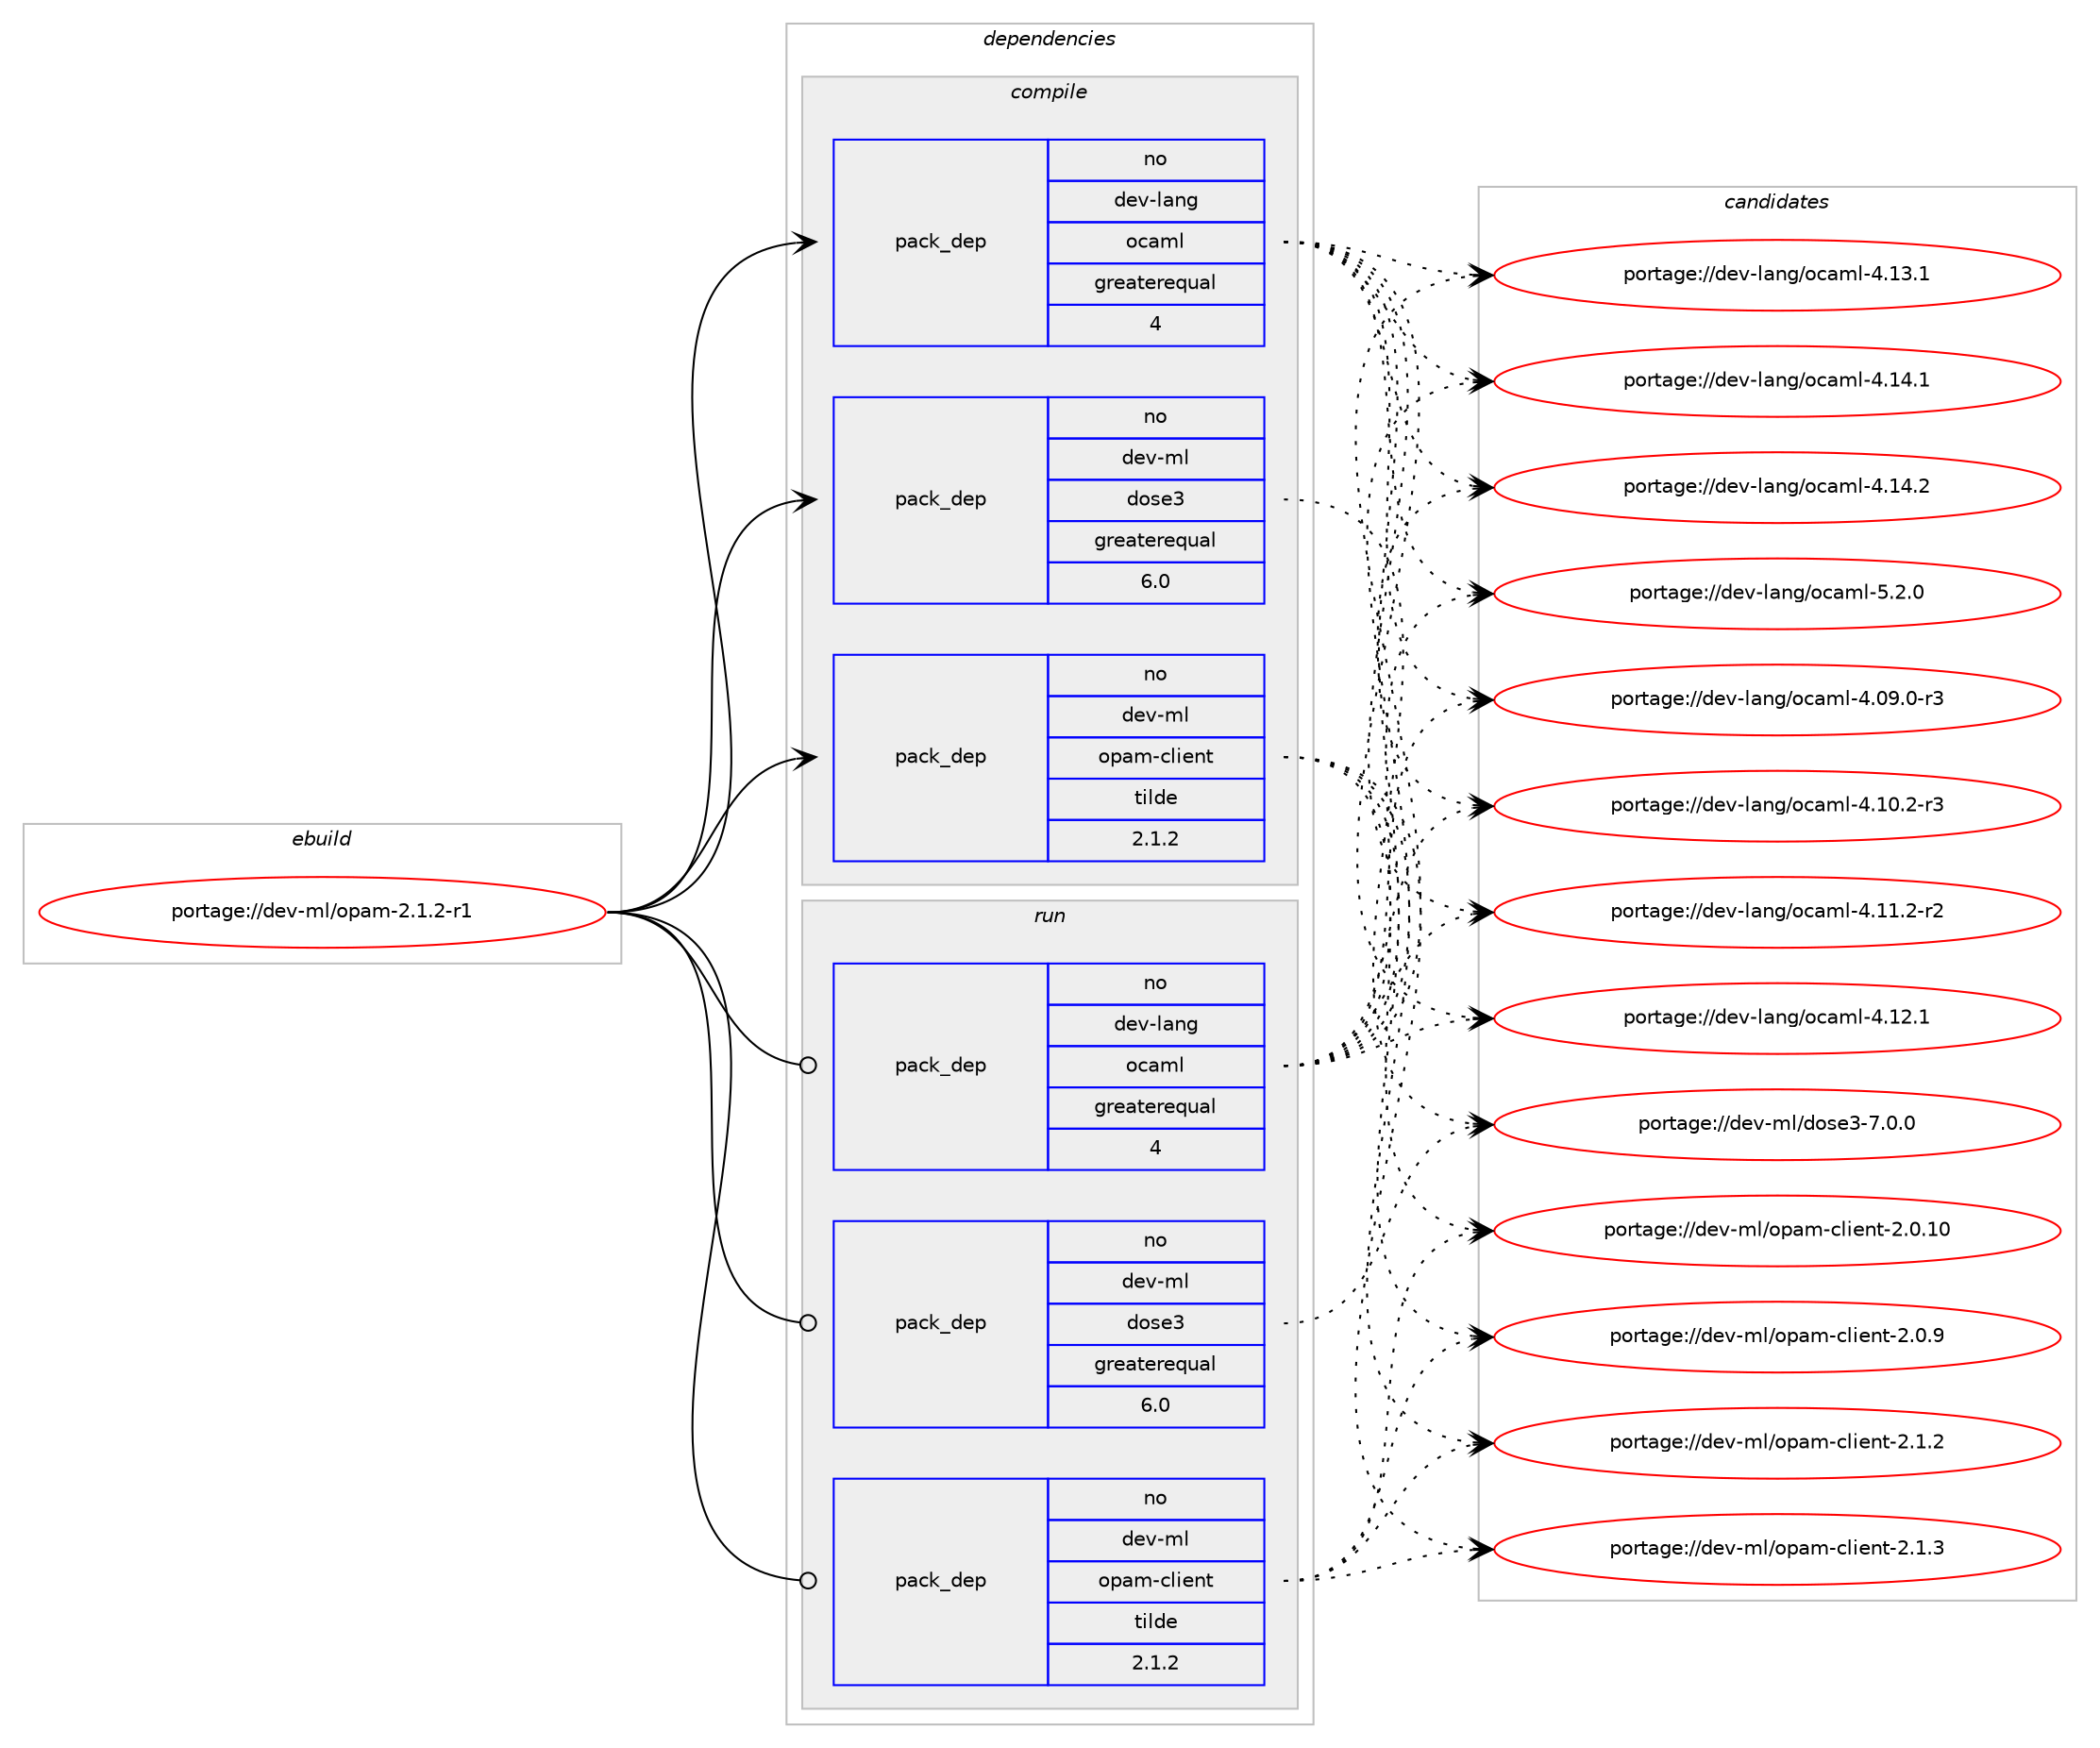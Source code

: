 digraph prolog {

# *************
# Graph options
# *************

newrank=true;
concentrate=true;
compound=true;
graph [rankdir=LR,fontname=Helvetica,fontsize=10,ranksep=1.5];#, ranksep=2.5, nodesep=0.2];
edge  [arrowhead=vee];
node  [fontname=Helvetica,fontsize=10];

# **********
# The ebuild
# **********

subgraph cluster_leftcol {
color=gray;
rank=same;
label=<<i>ebuild</i>>;
id [label="portage://dev-ml/opam-2.1.2-r1", color=red, width=4, href="../dev-ml/opam-2.1.2-r1.svg"];
}

# ****************
# The dependencies
# ****************

subgraph cluster_midcol {
color=gray;
label=<<i>dependencies</i>>;
subgraph cluster_compile {
fillcolor="#eeeeee";
style=filled;
label=<<i>compile</i>>;
subgraph pack31064 {
dependency61085 [label=<<TABLE BORDER="0" CELLBORDER="1" CELLSPACING="0" CELLPADDING="4" WIDTH="220"><TR><TD ROWSPAN="6" CELLPADDING="30">pack_dep</TD></TR><TR><TD WIDTH="110">no</TD></TR><TR><TD>dev-lang</TD></TR><TR><TD>ocaml</TD></TR><TR><TD>greaterequal</TD></TR><TR><TD>4</TD></TR></TABLE>>, shape=none, color=blue];
}
id:e -> dependency61085:w [weight=20,style="solid",arrowhead="vee"];
# *** BEGIN UNKNOWN DEPENDENCY TYPE (TODO) ***
# id -> package_dependency(portage://dev-ml/opam-2.1.2-r1,install,no,dev-ml,cmdliner,none,[,,],any_same_slot,[])
# *** END UNKNOWN DEPENDENCY TYPE (TODO) ***

# *** BEGIN UNKNOWN DEPENDENCY TYPE (TODO) ***
# id -> package_dependency(portage://dev-ml/opam-2.1.2-r1,install,no,dev-ml,cudf,none,[,,],any_same_slot,[])
# *** END UNKNOWN DEPENDENCY TYPE (TODO) ***

subgraph pack31065 {
dependency61086 [label=<<TABLE BORDER="0" CELLBORDER="1" CELLSPACING="0" CELLPADDING="4" WIDTH="220"><TR><TD ROWSPAN="6" CELLPADDING="30">pack_dep</TD></TR><TR><TD WIDTH="110">no</TD></TR><TR><TD>dev-ml</TD></TR><TR><TD>dose3</TD></TR><TR><TD>greaterequal</TD></TR><TR><TD>6.0</TD></TR></TABLE>>, shape=none, color=blue];
}
id:e -> dependency61086:w [weight=20,style="solid",arrowhead="vee"];
# *** BEGIN UNKNOWN DEPENDENCY TYPE (TODO) ***
# id -> package_dependency(portage://dev-ml/opam-2.1.2-r1,install,no,dev-ml,dune,none,[,,],any_same_slot,[])
# *** END UNKNOWN DEPENDENCY TYPE (TODO) ***

# *** BEGIN UNKNOWN DEPENDENCY TYPE (TODO) ***
# id -> package_dependency(portage://dev-ml/opam-2.1.2-r1,install,no,dev-ml,extlib,none,[,,],any_same_slot,[])
# *** END UNKNOWN DEPENDENCY TYPE (TODO) ***

subgraph pack31066 {
dependency61087 [label=<<TABLE BORDER="0" CELLBORDER="1" CELLSPACING="0" CELLPADDING="4" WIDTH="220"><TR><TD ROWSPAN="6" CELLPADDING="30">pack_dep</TD></TR><TR><TD WIDTH="110">no</TD></TR><TR><TD>dev-ml</TD></TR><TR><TD>opam-client</TD></TR><TR><TD>tilde</TD></TR><TR><TD>2.1.2</TD></TR></TABLE>>, shape=none, color=blue];
}
id:e -> dependency61087:w [weight=20,style="solid",arrowhead="vee"];
# *** BEGIN UNKNOWN DEPENDENCY TYPE (TODO) ***
# id -> package_dependency(portage://dev-ml/opam-2.1.2-r1,install,no,dev-ml,opam-file-format,none,[,,],any_same_slot,[])
# *** END UNKNOWN DEPENDENCY TYPE (TODO) ***

# *** BEGIN UNKNOWN DEPENDENCY TYPE (TODO) ***
# id -> package_dependency(portage://dev-ml/opam-2.1.2-r1,install,no,dev-ml,re,none,[,,],any_same_slot,[])
# *** END UNKNOWN DEPENDENCY TYPE (TODO) ***

# *** BEGIN UNKNOWN DEPENDENCY TYPE (TODO) ***
# id -> package_dependency(portage://dev-ml/opam-2.1.2-r1,install,no,sys-apps,bubblewrap,none,[,,],[],[])
# *** END UNKNOWN DEPENDENCY TYPE (TODO) ***

}
subgraph cluster_compileandrun {
fillcolor="#eeeeee";
style=filled;
label=<<i>compile and run</i>>;
}
subgraph cluster_run {
fillcolor="#eeeeee";
style=filled;
label=<<i>run</i>>;
subgraph pack31067 {
dependency61088 [label=<<TABLE BORDER="0" CELLBORDER="1" CELLSPACING="0" CELLPADDING="4" WIDTH="220"><TR><TD ROWSPAN="6" CELLPADDING="30">pack_dep</TD></TR><TR><TD WIDTH="110">no</TD></TR><TR><TD>dev-lang</TD></TR><TR><TD>ocaml</TD></TR><TR><TD>greaterequal</TD></TR><TR><TD>4</TD></TR></TABLE>>, shape=none, color=blue];
}
id:e -> dependency61088:w [weight=20,style="solid",arrowhead="odot"];
# *** BEGIN UNKNOWN DEPENDENCY TYPE (TODO) ***
# id -> package_dependency(portage://dev-ml/opam-2.1.2-r1,run,no,dev-ml,cmdliner,none,[,,],any_same_slot,[])
# *** END UNKNOWN DEPENDENCY TYPE (TODO) ***

# *** BEGIN UNKNOWN DEPENDENCY TYPE (TODO) ***
# id -> package_dependency(portage://dev-ml/opam-2.1.2-r1,run,no,dev-ml,cudf,none,[,,],any_same_slot,[])
# *** END UNKNOWN DEPENDENCY TYPE (TODO) ***

subgraph pack31068 {
dependency61089 [label=<<TABLE BORDER="0" CELLBORDER="1" CELLSPACING="0" CELLPADDING="4" WIDTH="220"><TR><TD ROWSPAN="6" CELLPADDING="30">pack_dep</TD></TR><TR><TD WIDTH="110">no</TD></TR><TR><TD>dev-ml</TD></TR><TR><TD>dose3</TD></TR><TR><TD>greaterequal</TD></TR><TR><TD>6.0</TD></TR></TABLE>>, shape=none, color=blue];
}
id:e -> dependency61089:w [weight=20,style="solid",arrowhead="odot"];
# *** BEGIN UNKNOWN DEPENDENCY TYPE (TODO) ***
# id -> package_dependency(portage://dev-ml/opam-2.1.2-r1,run,no,dev-ml,dune,none,[,,],any_same_slot,[])
# *** END UNKNOWN DEPENDENCY TYPE (TODO) ***

# *** BEGIN UNKNOWN DEPENDENCY TYPE (TODO) ***
# id -> package_dependency(portage://dev-ml/opam-2.1.2-r1,run,no,dev-ml,extlib,none,[,,],any_same_slot,[])
# *** END UNKNOWN DEPENDENCY TYPE (TODO) ***

subgraph pack31069 {
dependency61090 [label=<<TABLE BORDER="0" CELLBORDER="1" CELLSPACING="0" CELLPADDING="4" WIDTH="220"><TR><TD ROWSPAN="6" CELLPADDING="30">pack_dep</TD></TR><TR><TD WIDTH="110">no</TD></TR><TR><TD>dev-ml</TD></TR><TR><TD>opam-client</TD></TR><TR><TD>tilde</TD></TR><TR><TD>2.1.2</TD></TR></TABLE>>, shape=none, color=blue];
}
id:e -> dependency61090:w [weight=20,style="solid",arrowhead="odot"];
# *** BEGIN UNKNOWN DEPENDENCY TYPE (TODO) ***
# id -> package_dependency(portage://dev-ml/opam-2.1.2-r1,run,no,dev-ml,opam-file-format,none,[,,],any_same_slot,[])
# *** END UNKNOWN DEPENDENCY TYPE (TODO) ***

# *** BEGIN UNKNOWN DEPENDENCY TYPE (TODO) ***
# id -> package_dependency(portage://dev-ml/opam-2.1.2-r1,run,no,dev-ml,re,none,[,,],any_same_slot,[])
# *** END UNKNOWN DEPENDENCY TYPE (TODO) ***

# *** BEGIN UNKNOWN DEPENDENCY TYPE (TODO) ***
# id -> package_dependency(portage://dev-ml/opam-2.1.2-r1,run,no,sys-apps,bubblewrap,none,[,,],[],[])
# *** END UNKNOWN DEPENDENCY TYPE (TODO) ***

}
}

# **************
# The candidates
# **************

subgraph cluster_choices {
rank=same;
color=gray;
label=<<i>candidates</i>>;

subgraph choice31064 {
color=black;
nodesep=1;
choice1001011184510897110103471119997109108455246485746484511451 [label="portage://dev-lang/ocaml-4.09.0-r3", color=red, width=4,href="../dev-lang/ocaml-4.09.0-r3.svg"];
choice1001011184510897110103471119997109108455246494846504511451 [label="portage://dev-lang/ocaml-4.10.2-r3", color=red, width=4,href="../dev-lang/ocaml-4.10.2-r3.svg"];
choice1001011184510897110103471119997109108455246494946504511450 [label="portage://dev-lang/ocaml-4.11.2-r2", color=red, width=4,href="../dev-lang/ocaml-4.11.2-r2.svg"];
choice100101118451089711010347111999710910845524649504649 [label="portage://dev-lang/ocaml-4.12.1", color=red, width=4,href="../dev-lang/ocaml-4.12.1.svg"];
choice100101118451089711010347111999710910845524649514649 [label="portage://dev-lang/ocaml-4.13.1", color=red, width=4,href="../dev-lang/ocaml-4.13.1.svg"];
choice100101118451089711010347111999710910845524649524649 [label="portage://dev-lang/ocaml-4.14.1", color=red, width=4,href="../dev-lang/ocaml-4.14.1.svg"];
choice100101118451089711010347111999710910845524649524650 [label="portage://dev-lang/ocaml-4.14.2", color=red, width=4,href="../dev-lang/ocaml-4.14.2.svg"];
choice1001011184510897110103471119997109108455346504648 [label="portage://dev-lang/ocaml-5.2.0", color=red, width=4,href="../dev-lang/ocaml-5.2.0.svg"];
dependency61085:e -> choice1001011184510897110103471119997109108455246485746484511451:w [style=dotted,weight="100"];
dependency61085:e -> choice1001011184510897110103471119997109108455246494846504511451:w [style=dotted,weight="100"];
dependency61085:e -> choice1001011184510897110103471119997109108455246494946504511450:w [style=dotted,weight="100"];
dependency61085:e -> choice100101118451089711010347111999710910845524649504649:w [style=dotted,weight="100"];
dependency61085:e -> choice100101118451089711010347111999710910845524649514649:w [style=dotted,weight="100"];
dependency61085:e -> choice100101118451089711010347111999710910845524649524649:w [style=dotted,weight="100"];
dependency61085:e -> choice100101118451089711010347111999710910845524649524650:w [style=dotted,weight="100"];
dependency61085:e -> choice1001011184510897110103471119997109108455346504648:w [style=dotted,weight="100"];
}
subgraph choice31065 {
color=black;
nodesep=1;
choice100101118451091084710011111510151455546484648 [label="portage://dev-ml/dose3-7.0.0", color=red, width=4,href="../dev-ml/dose3-7.0.0.svg"];
dependency61086:e -> choice100101118451091084710011111510151455546484648:w [style=dotted,weight="100"];
}
subgraph choice31066 {
color=black;
nodesep=1;
choice100101118451091084711111297109459910810510111011645504648464948 [label="portage://dev-ml/opam-client-2.0.10", color=red, width=4,href="../dev-ml/opam-client-2.0.10.svg"];
choice1001011184510910847111112971094599108105101110116455046484657 [label="portage://dev-ml/opam-client-2.0.9", color=red, width=4,href="../dev-ml/opam-client-2.0.9.svg"];
choice1001011184510910847111112971094599108105101110116455046494650 [label="portage://dev-ml/opam-client-2.1.2", color=red, width=4,href="../dev-ml/opam-client-2.1.2.svg"];
choice1001011184510910847111112971094599108105101110116455046494651 [label="portage://dev-ml/opam-client-2.1.3", color=red, width=4,href="../dev-ml/opam-client-2.1.3.svg"];
dependency61087:e -> choice100101118451091084711111297109459910810510111011645504648464948:w [style=dotted,weight="100"];
dependency61087:e -> choice1001011184510910847111112971094599108105101110116455046484657:w [style=dotted,weight="100"];
dependency61087:e -> choice1001011184510910847111112971094599108105101110116455046494650:w [style=dotted,weight="100"];
dependency61087:e -> choice1001011184510910847111112971094599108105101110116455046494651:w [style=dotted,weight="100"];
}
subgraph choice31067 {
color=black;
nodesep=1;
choice1001011184510897110103471119997109108455246485746484511451 [label="portage://dev-lang/ocaml-4.09.0-r3", color=red, width=4,href="../dev-lang/ocaml-4.09.0-r3.svg"];
choice1001011184510897110103471119997109108455246494846504511451 [label="portage://dev-lang/ocaml-4.10.2-r3", color=red, width=4,href="../dev-lang/ocaml-4.10.2-r3.svg"];
choice1001011184510897110103471119997109108455246494946504511450 [label="portage://dev-lang/ocaml-4.11.2-r2", color=red, width=4,href="../dev-lang/ocaml-4.11.2-r2.svg"];
choice100101118451089711010347111999710910845524649504649 [label="portage://dev-lang/ocaml-4.12.1", color=red, width=4,href="../dev-lang/ocaml-4.12.1.svg"];
choice100101118451089711010347111999710910845524649514649 [label="portage://dev-lang/ocaml-4.13.1", color=red, width=4,href="../dev-lang/ocaml-4.13.1.svg"];
choice100101118451089711010347111999710910845524649524649 [label="portage://dev-lang/ocaml-4.14.1", color=red, width=4,href="../dev-lang/ocaml-4.14.1.svg"];
choice100101118451089711010347111999710910845524649524650 [label="portage://dev-lang/ocaml-4.14.2", color=red, width=4,href="../dev-lang/ocaml-4.14.2.svg"];
choice1001011184510897110103471119997109108455346504648 [label="portage://dev-lang/ocaml-5.2.0", color=red, width=4,href="../dev-lang/ocaml-5.2.0.svg"];
dependency61088:e -> choice1001011184510897110103471119997109108455246485746484511451:w [style=dotted,weight="100"];
dependency61088:e -> choice1001011184510897110103471119997109108455246494846504511451:w [style=dotted,weight="100"];
dependency61088:e -> choice1001011184510897110103471119997109108455246494946504511450:w [style=dotted,weight="100"];
dependency61088:e -> choice100101118451089711010347111999710910845524649504649:w [style=dotted,weight="100"];
dependency61088:e -> choice100101118451089711010347111999710910845524649514649:w [style=dotted,weight="100"];
dependency61088:e -> choice100101118451089711010347111999710910845524649524649:w [style=dotted,weight="100"];
dependency61088:e -> choice100101118451089711010347111999710910845524649524650:w [style=dotted,weight="100"];
dependency61088:e -> choice1001011184510897110103471119997109108455346504648:w [style=dotted,weight="100"];
}
subgraph choice31068 {
color=black;
nodesep=1;
choice100101118451091084710011111510151455546484648 [label="portage://dev-ml/dose3-7.0.0", color=red, width=4,href="../dev-ml/dose3-7.0.0.svg"];
dependency61089:e -> choice100101118451091084710011111510151455546484648:w [style=dotted,weight="100"];
}
subgraph choice31069 {
color=black;
nodesep=1;
choice100101118451091084711111297109459910810510111011645504648464948 [label="portage://dev-ml/opam-client-2.0.10", color=red, width=4,href="../dev-ml/opam-client-2.0.10.svg"];
choice1001011184510910847111112971094599108105101110116455046484657 [label="portage://dev-ml/opam-client-2.0.9", color=red, width=4,href="../dev-ml/opam-client-2.0.9.svg"];
choice1001011184510910847111112971094599108105101110116455046494650 [label="portage://dev-ml/opam-client-2.1.2", color=red, width=4,href="../dev-ml/opam-client-2.1.2.svg"];
choice1001011184510910847111112971094599108105101110116455046494651 [label="portage://dev-ml/opam-client-2.1.3", color=red, width=4,href="../dev-ml/opam-client-2.1.3.svg"];
dependency61090:e -> choice100101118451091084711111297109459910810510111011645504648464948:w [style=dotted,weight="100"];
dependency61090:e -> choice1001011184510910847111112971094599108105101110116455046484657:w [style=dotted,weight="100"];
dependency61090:e -> choice1001011184510910847111112971094599108105101110116455046494650:w [style=dotted,weight="100"];
dependency61090:e -> choice1001011184510910847111112971094599108105101110116455046494651:w [style=dotted,weight="100"];
}
}

}

